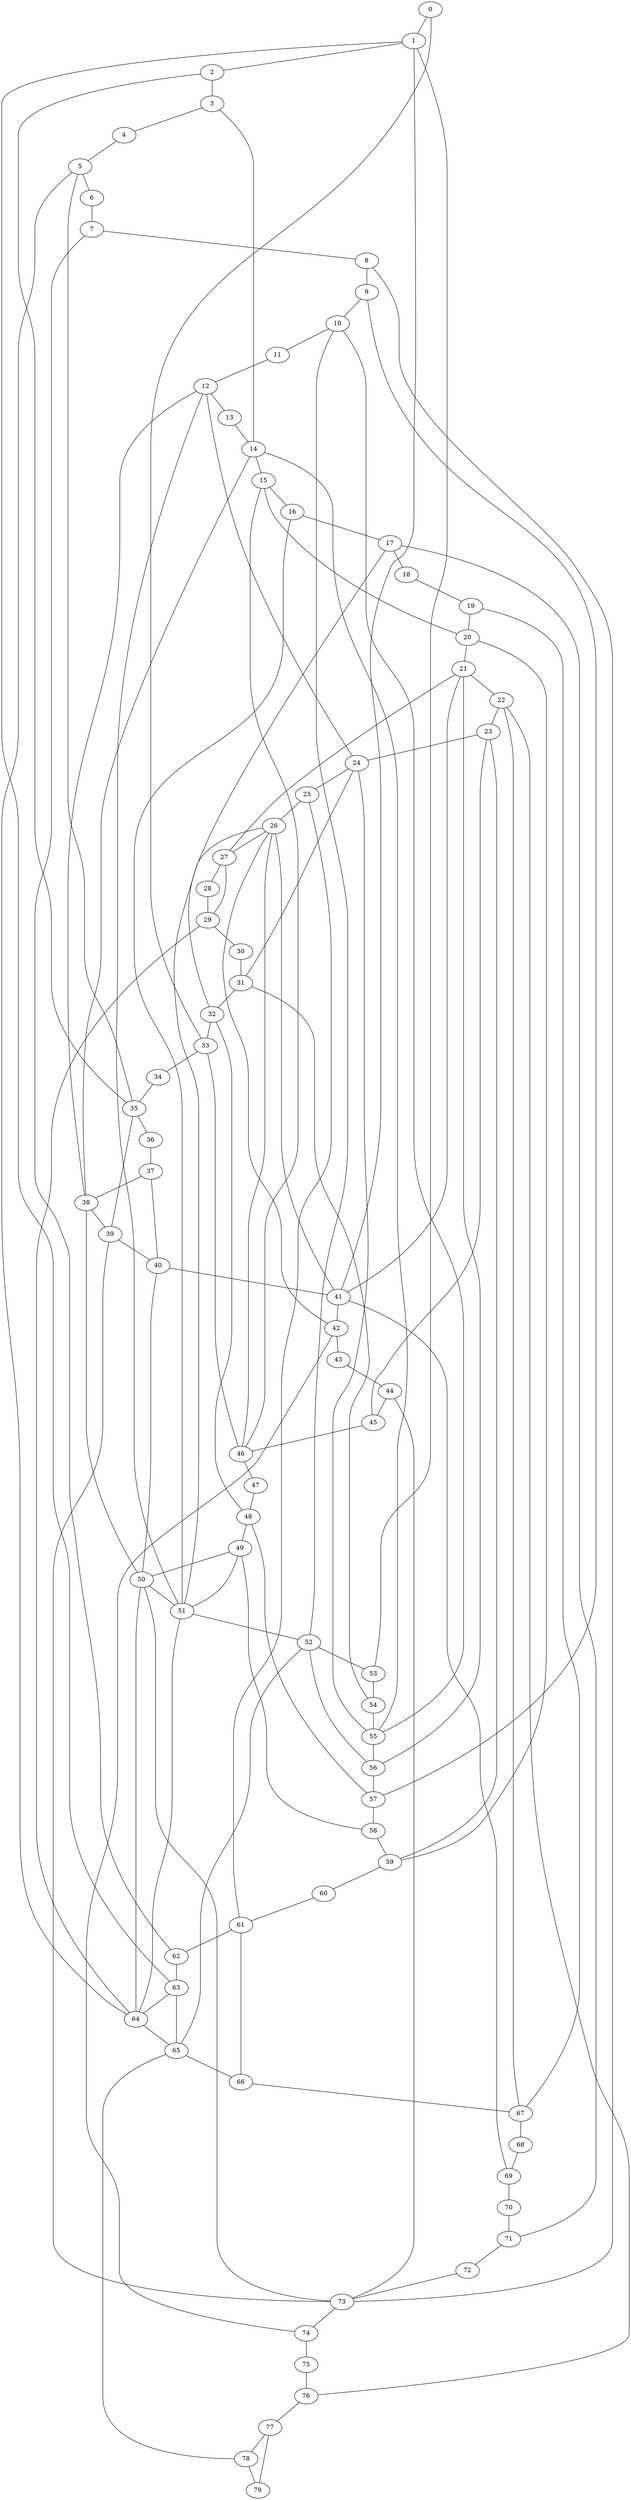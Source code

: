 
graph graphname {
    0 -- 1
0 -- 33
1 -- 2
1 -- 41
1 -- 63
1 -- 53
2 -- 3
2 -- 35
3 -- 4
3 -- 14
4 -- 5
5 -- 6
5 -- 35
5 -- 64
6 -- 7
7 -- 8
7 -- 62
8 -- 9
8 -- 73
9 -- 10
9 -- 57
10 -- 11
10 -- 52
10 -- 55
11 -- 12
12 -- 13
12 -- 51
12 -- 24
12 -- 38
13 -- 14
14 -- 15
14 -- 55
14 -- 38
15 -- 16
15 -- 20
15 -- 46
16 -- 17
16 -- 51
17 -- 18
17 -- 71
17 -- 32
18 -- 19
19 -- 20
19 -- 67
20 -- 21
20 -- 59
21 -- 22
21 -- 27
21 -- 41
21 -- 56
22 -- 23
22 -- 67
22 -- 76
23 -- 24
23 -- 59
23 -- 45
24 -- 25
24 -- 55
24 -- 31
25 -- 26
25 -- 61
26 -- 27
26 -- 41
26 -- 42
26 -- 51
26 -- 46
27 -- 28
27 -- 29
28 -- 29
29 -- 30
29 -- 64
30 -- 31
31 -- 32
31 -- 54
32 -- 33
32 -- 48
33 -- 34
33 -- 46
34 -- 35
35 -- 36
35 -- 39
36 -- 37
37 -- 38
37 -- 40
38 -- 39
38 -- 50
39 -- 40
39 -- 73
40 -- 41
40 -- 50
41 -- 42
41 -- 69
42 -- 43
42 -- 74
43 -- 44
44 -- 45
44 -- 73
45 -- 46
46 -- 47
47 -- 48
48 -- 49
48 -- 57
49 -- 50
49 -- 51
49 -- 58
50 -- 51
50 -- 73
50 -- 64
51 -- 52
51 -- 64
52 -- 53
52 -- 65
52 -- 56
53 -- 54
54 -- 55
55 -- 56
56 -- 57
57 -- 58
58 -- 59
59 -- 60
60 -- 61
61 -- 62
61 -- 66
62 -- 63
63 -- 64
63 -- 65
64 -- 65
65 -- 66
65 -- 78
66 -- 67
67 -- 68
68 -- 69
69 -- 70
70 -- 71
71 -- 72
72 -- 73
73 -- 74
74 -- 75
75 -- 76
76 -- 77
77 -- 78
77 -- 79
78 -- 79

}
